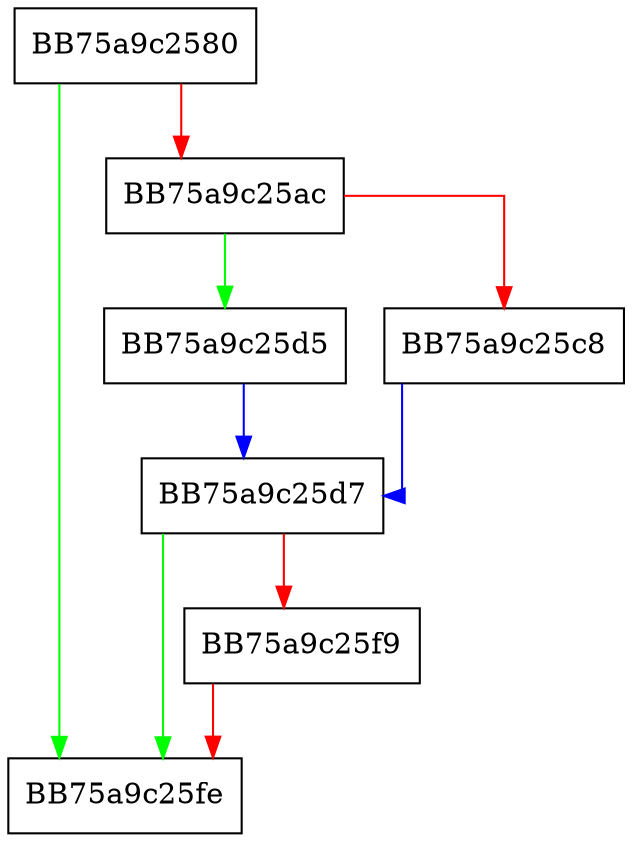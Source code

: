 digraph add_missing_image {
  node [shape="box"];
  graph [splines=ortho];
  BB75a9c2580 -> BB75a9c25fe [color="green"];
  BB75a9c2580 -> BB75a9c25ac [color="red"];
  BB75a9c25ac -> BB75a9c25d5 [color="green"];
  BB75a9c25ac -> BB75a9c25c8 [color="red"];
  BB75a9c25c8 -> BB75a9c25d7 [color="blue"];
  BB75a9c25d5 -> BB75a9c25d7 [color="blue"];
  BB75a9c25d7 -> BB75a9c25fe [color="green"];
  BB75a9c25d7 -> BB75a9c25f9 [color="red"];
  BB75a9c25f9 -> BB75a9c25fe [color="red"];
}